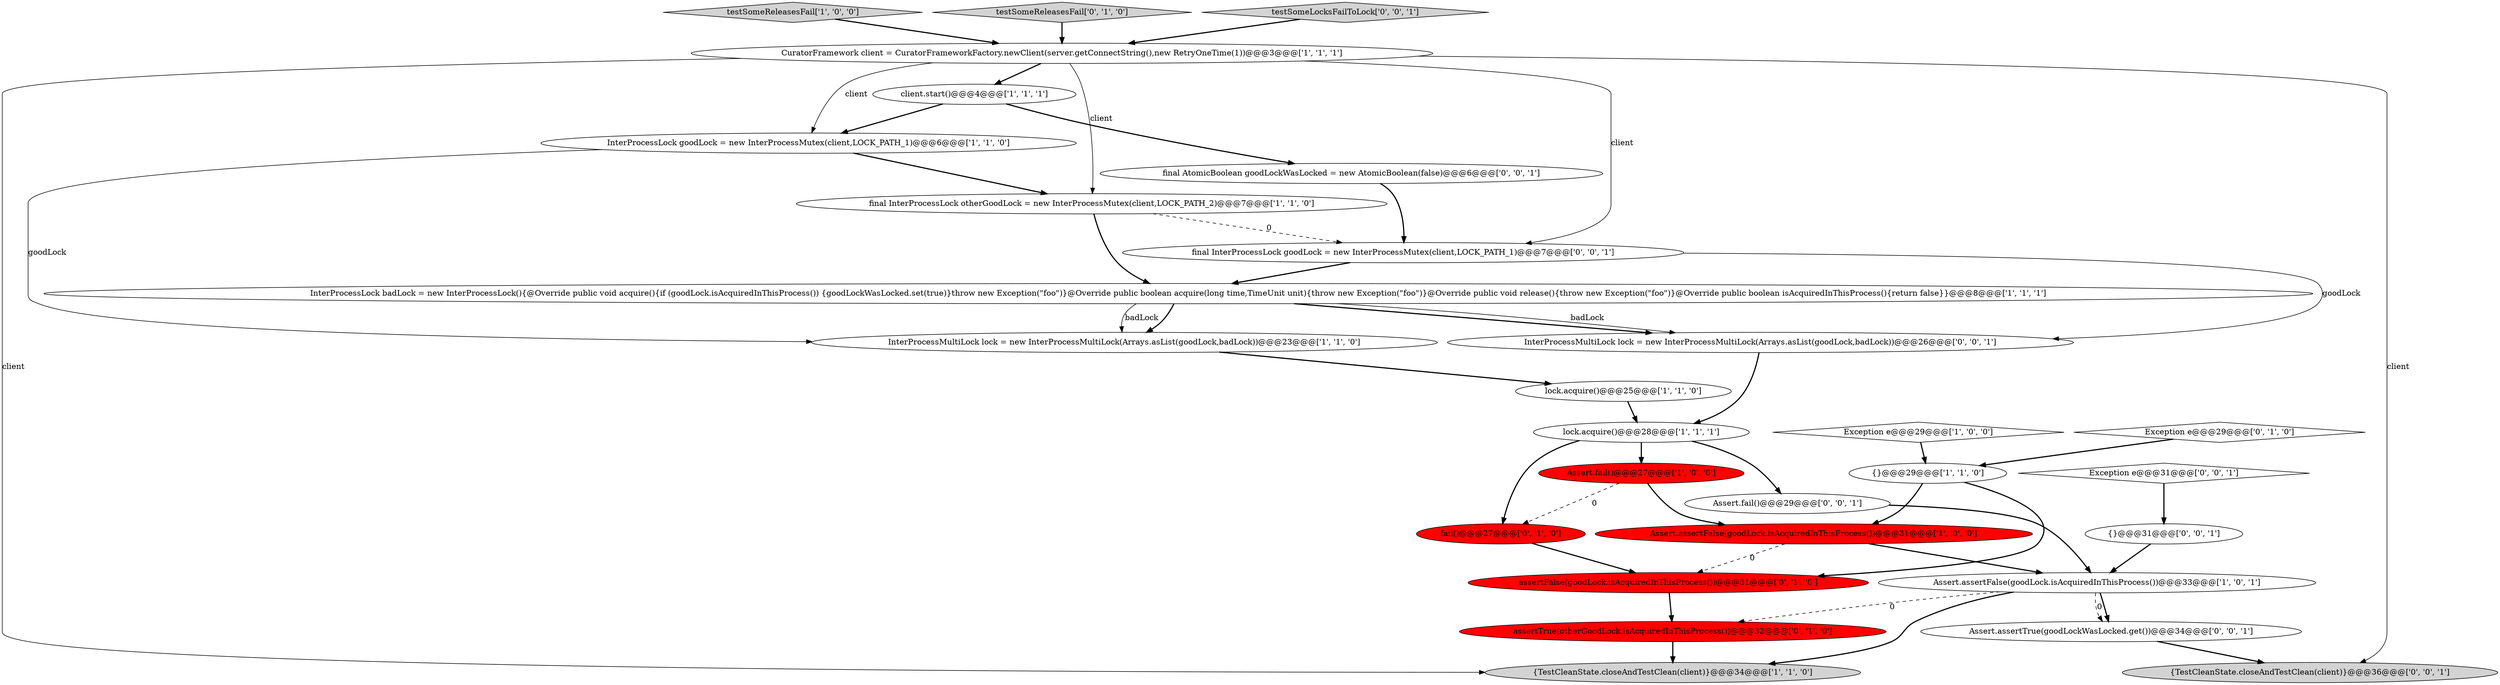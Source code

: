 digraph {
23 [style = filled, label = "Exception e@@@31@@@['0', '0', '1']", fillcolor = white, shape = diamond image = "AAA0AAABBB3BBB"];
8 [style = filled, label = "Assert.fail()@@@27@@@['1', '0', '0']", fillcolor = red, shape = ellipse image = "AAA1AAABBB1BBB"];
5 [style = filled, label = "CuratorFramework client = CuratorFrameworkFactory.newClient(server.getConnectString(),new RetryOneTime(1))@@@3@@@['1', '1', '1']", fillcolor = white, shape = ellipse image = "AAA0AAABBB1BBB"];
0 [style = filled, label = "{TestCleanState.closeAndTestClean(client)}@@@34@@@['1', '1', '0']", fillcolor = lightgray, shape = ellipse image = "AAA0AAABBB1BBB"];
2 [style = filled, label = "Assert.assertFalse(goodLock.isAcquiredInThisProcess())@@@33@@@['1', '0', '1']", fillcolor = white, shape = ellipse image = "AAA0AAABBB1BBB"];
3 [style = filled, label = "InterProcessMultiLock lock = new InterProcessMultiLock(Arrays.asList(goodLock,badLock))@@@23@@@['1', '1', '0']", fillcolor = white, shape = ellipse image = "AAA0AAABBB1BBB"];
10 [style = filled, label = "client.start()@@@4@@@['1', '1', '1']", fillcolor = white, shape = ellipse image = "AAA0AAABBB1BBB"];
27 [style = filled, label = "{TestCleanState.closeAndTestClean(client)}@@@36@@@['0', '0', '1']", fillcolor = lightgray, shape = ellipse image = "AAA0AAABBB3BBB"];
12 [style = filled, label = "lock.acquire()@@@28@@@['1', '1', '1']", fillcolor = white, shape = ellipse image = "AAA0AAABBB1BBB"];
18 [style = filled, label = "Exception e@@@29@@@['0', '1', '0']", fillcolor = white, shape = diamond image = "AAA0AAABBB2BBB"];
21 [style = filled, label = "InterProcessMultiLock lock = new InterProcessMultiLock(Arrays.asList(goodLock,badLock))@@@26@@@['0', '0', '1']", fillcolor = white, shape = ellipse image = "AAA0AAABBB3BBB"];
19 [style = filled, label = "assertFalse(goodLock.isAcquiredInThisProcess())@@@31@@@['0', '1', '0']", fillcolor = red, shape = ellipse image = "AAA1AAABBB2BBB"];
16 [style = filled, label = "assertTrue(otherGoodLock.isAcquiredInThisProcess())@@@32@@@['0', '1', '0']", fillcolor = red, shape = ellipse image = "AAA1AAABBB2BBB"];
9 [style = filled, label = "final InterProcessLock otherGoodLock = new InterProcessMutex(client,LOCK_PATH_2)@@@7@@@['1', '1', '0']", fillcolor = white, shape = ellipse image = "AAA0AAABBB1BBB"];
7 [style = filled, label = "InterProcessLock goodLock = new InterProcessMutex(client,LOCK_PATH_1)@@@6@@@['1', '1', '0']", fillcolor = white, shape = ellipse image = "AAA0AAABBB1BBB"];
1 [style = filled, label = "lock.acquire()@@@25@@@['1', '1', '0']", fillcolor = white, shape = ellipse image = "AAA0AAABBB1BBB"];
4 [style = filled, label = "Assert.assertFalse(goodLock.isAcquiredInThisProcess())@@@31@@@['1', '0', '0']", fillcolor = red, shape = ellipse image = "AAA1AAABBB1BBB"];
6 [style = filled, label = "testSomeReleasesFail['1', '0', '0']", fillcolor = lightgray, shape = diamond image = "AAA0AAABBB1BBB"];
14 [style = filled, label = "{}@@@29@@@['1', '1', '0']", fillcolor = white, shape = ellipse image = "AAA0AAABBB1BBB"];
20 [style = filled, label = "final AtomicBoolean goodLockWasLocked = new AtomicBoolean(false)@@@6@@@['0', '0', '1']", fillcolor = white, shape = ellipse image = "AAA0AAABBB3BBB"];
28 [style = filled, label = "Assert.fail()@@@29@@@['0', '0', '1']", fillcolor = white, shape = ellipse image = "AAA0AAABBB3BBB"];
11 [style = filled, label = "InterProcessLock badLock = new InterProcessLock(){@Override public void acquire(){if (goodLock.isAcquiredInThisProcess()) {goodLockWasLocked.set(true)}throw new Exception(\"foo\")}@Override public boolean acquire(long time,TimeUnit unit){throw new Exception(\"foo\")}@Override public void release(){throw new Exception(\"foo\")}@Override public boolean isAcquiredInThisProcess(){return false}}@@@8@@@['1', '1', '1']", fillcolor = white, shape = ellipse image = "AAA0AAABBB1BBB"];
22 [style = filled, label = "final InterProcessLock goodLock = new InterProcessMutex(client,LOCK_PATH_1)@@@7@@@['0', '0', '1']", fillcolor = white, shape = ellipse image = "AAA0AAABBB3BBB"];
13 [style = filled, label = "Exception e@@@29@@@['1', '0', '0']", fillcolor = white, shape = diamond image = "AAA0AAABBB1BBB"];
15 [style = filled, label = "testSomeReleasesFail['0', '1', '0']", fillcolor = lightgray, shape = diamond image = "AAA0AAABBB2BBB"];
26 [style = filled, label = "Assert.assertTrue(goodLockWasLocked.get())@@@34@@@['0', '0', '1']", fillcolor = white, shape = ellipse image = "AAA0AAABBB3BBB"];
24 [style = filled, label = "testSomeLocksFailToLock['0', '0', '1']", fillcolor = lightgray, shape = diamond image = "AAA0AAABBB3BBB"];
25 [style = filled, label = "{}@@@31@@@['0', '0', '1']", fillcolor = white, shape = ellipse image = "AAA0AAABBB3BBB"];
17 [style = filled, label = "fail()@@@27@@@['0', '1', '0']", fillcolor = red, shape = ellipse image = "AAA1AAABBB2BBB"];
22->21 [style = solid, label="goodLock"];
5->10 [style = bold, label=""];
23->25 [style = bold, label=""];
16->0 [style = bold, label=""];
10->20 [style = bold, label=""];
2->26 [style = bold, label=""];
5->9 [style = solid, label="client"];
9->11 [style = bold, label=""];
12->28 [style = bold, label=""];
3->1 [style = bold, label=""];
11->21 [style = bold, label=""];
12->17 [style = bold, label=""];
7->3 [style = solid, label="goodLock"];
14->19 [style = bold, label=""];
9->22 [style = dashed, label="0"];
4->2 [style = bold, label=""];
10->7 [style = bold, label=""];
17->19 [style = bold, label=""];
25->2 [style = bold, label=""];
15->5 [style = bold, label=""];
24->5 [style = bold, label=""];
19->16 [style = bold, label=""];
20->22 [style = bold, label=""];
21->12 [style = bold, label=""];
5->22 [style = solid, label="client"];
7->9 [style = bold, label=""];
28->2 [style = bold, label=""];
6->5 [style = bold, label=""];
26->27 [style = bold, label=""];
2->0 [style = bold, label=""];
5->7 [style = solid, label="client"];
11->21 [style = solid, label="badLock"];
5->0 [style = solid, label="client"];
11->3 [style = bold, label=""];
12->8 [style = bold, label=""];
2->16 [style = dashed, label="0"];
1->12 [style = bold, label=""];
8->17 [style = dashed, label="0"];
4->19 [style = dashed, label="0"];
11->3 [style = solid, label="badLock"];
8->4 [style = bold, label=""];
2->26 [style = dashed, label="0"];
5->27 [style = solid, label="client"];
13->14 [style = bold, label=""];
18->14 [style = bold, label=""];
22->11 [style = bold, label=""];
14->4 [style = bold, label=""];
}
